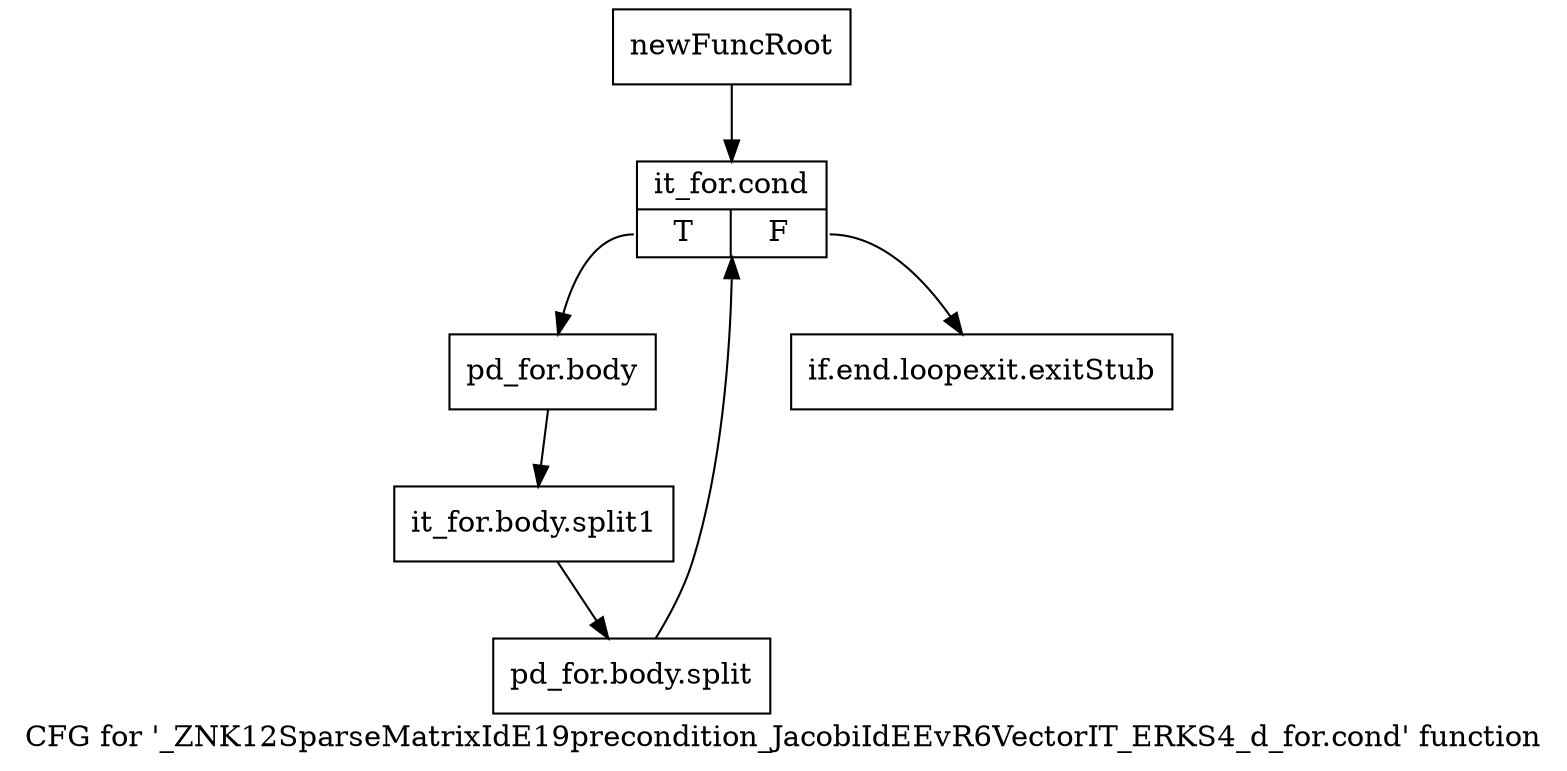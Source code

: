 digraph "CFG for '_ZNK12SparseMatrixIdE19precondition_JacobiIdEEvR6VectorIT_ERKS4_d_for.cond' function" {
	label="CFG for '_ZNK12SparseMatrixIdE19precondition_JacobiIdEEvR6VectorIT_ERKS4_d_for.cond' function";

	Node0x96a9f40 [shape=record,label="{newFuncRoot}"];
	Node0x96a9f40 -> Node0x96aa810;
	Node0x96aa7c0 [shape=record,label="{if.end.loopexit.exitStub}"];
	Node0x96aa810 [shape=record,label="{it_for.cond|{<s0>T|<s1>F}}"];
	Node0x96aa810:s0 -> Node0x96aa860;
	Node0x96aa810:s1 -> Node0x96aa7c0;
	Node0x96aa860 [shape=record,label="{pd_for.body}"];
	Node0x96aa860 -> Node0xbaa5900;
	Node0xbaa5900 [shape=record,label="{it_for.body.split1}"];
	Node0xbaa5900 -> Node0xbaa64d0;
	Node0xbaa64d0 [shape=record,label="{pd_for.body.split}"];
	Node0xbaa64d0 -> Node0x96aa810;
}
